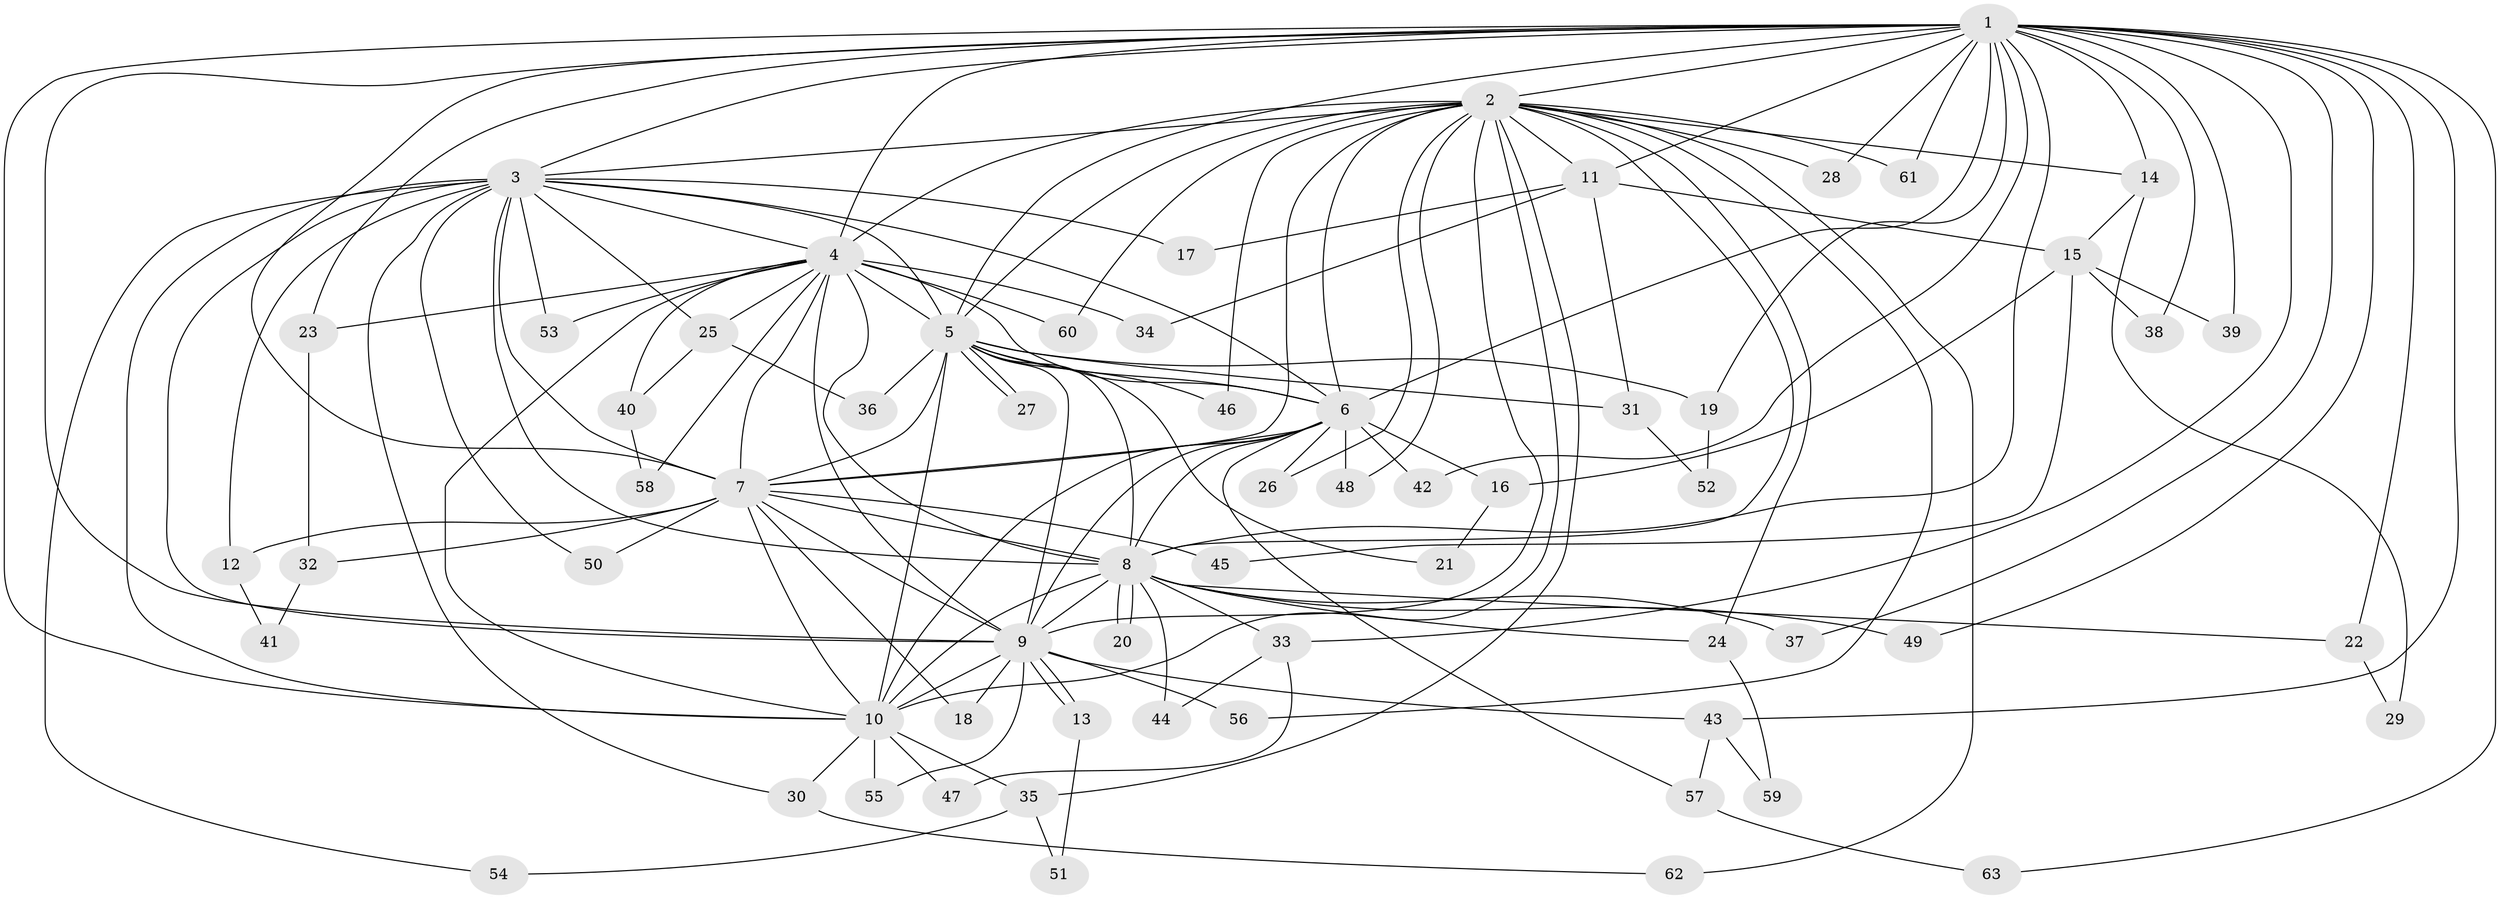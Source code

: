 // coarse degree distribution, {23: 0.023809523809523808, 18: 0.047619047619047616, 13: 0.047619047619047616, 11: 0.023809523809523808, 14: 0.023809523809523808, 10: 0.023809523809523808, 7: 0.023809523809523808, 2: 0.5, 4: 0.09523809523809523, 6: 0.023809523809523808, 3: 0.14285714285714285, 1: 0.023809523809523808}
// Generated by graph-tools (version 1.1) at 2025/41/03/06/25 10:41:42]
// undirected, 63 vertices, 151 edges
graph export_dot {
graph [start="1"]
  node [color=gray90,style=filled];
  1;
  2;
  3;
  4;
  5;
  6;
  7;
  8;
  9;
  10;
  11;
  12;
  13;
  14;
  15;
  16;
  17;
  18;
  19;
  20;
  21;
  22;
  23;
  24;
  25;
  26;
  27;
  28;
  29;
  30;
  31;
  32;
  33;
  34;
  35;
  36;
  37;
  38;
  39;
  40;
  41;
  42;
  43;
  44;
  45;
  46;
  47;
  48;
  49;
  50;
  51;
  52;
  53;
  54;
  55;
  56;
  57;
  58;
  59;
  60;
  61;
  62;
  63;
  1 -- 2;
  1 -- 3;
  1 -- 4;
  1 -- 5;
  1 -- 6;
  1 -- 7;
  1 -- 8;
  1 -- 9;
  1 -- 10;
  1 -- 11;
  1 -- 14;
  1 -- 19;
  1 -- 22;
  1 -- 23;
  1 -- 28;
  1 -- 33;
  1 -- 37;
  1 -- 38;
  1 -- 39;
  1 -- 42;
  1 -- 43;
  1 -- 49;
  1 -- 61;
  1 -- 63;
  2 -- 3;
  2 -- 4;
  2 -- 5;
  2 -- 6;
  2 -- 7;
  2 -- 8;
  2 -- 9;
  2 -- 10;
  2 -- 11;
  2 -- 14;
  2 -- 24;
  2 -- 26;
  2 -- 28;
  2 -- 35;
  2 -- 46;
  2 -- 48;
  2 -- 56;
  2 -- 60;
  2 -- 61;
  2 -- 62;
  3 -- 4;
  3 -- 5;
  3 -- 6;
  3 -- 7;
  3 -- 8;
  3 -- 9;
  3 -- 10;
  3 -- 12;
  3 -- 17;
  3 -- 25;
  3 -- 30;
  3 -- 50;
  3 -- 53;
  3 -- 54;
  4 -- 5;
  4 -- 6;
  4 -- 7;
  4 -- 8;
  4 -- 9;
  4 -- 10;
  4 -- 23;
  4 -- 25;
  4 -- 34;
  4 -- 40;
  4 -- 53;
  4 -- 58;
  4 -- 60;
  5 -- 6;
  5 -- 7;
  5 -- 8;
  5 -- 9;
  5 -- 10;
  5 -- 19;
  5 -- 21;
  5 -- 27;
  5 -- 27;
  5 -- 31;
  5 -- 36;
  5 -- 46;
  6 -- 7;
  6 -- 8;
  6 -- 9;
  6 -- 10;
  6 -- 16;
  6 -- 26;
  6 -- 42;
  6 -- 48;
  6 -- 57;
  7 -- 8;
  7 -- 9;
  7 -- 10;
  7 -- 12;
  7 -- 18;
  7 -- 32;
  7 -- 45;
  7 -- 50;
  8 -- 9;
  8 -- 10;
  8 -- 20;
  8 -- 20;
  8 -- 22;
  8 -- 24;
  8 -- 33;
  8 -- 37;
  8 -- 44;
  8 -- 49;
  9 -- 10;
  9 -- 13;
  9 -- 13;
  9 -- 18;
  9 -- 43;
  9 -- 55;
  9 -- 56;
  10 -- 30;
  10 -- 35;
  10 -- 47;
  10 -- 55;
  11 -- 15;
  11 -- 17;
  11 -- 31;
  11 -- 34;
  12 -- 41;
  13 -- 51;
  14 -- 15;
  14 -- 29;
  15 -- 16;
  15 -- 38;
  15 -- 39;
  15 -- 45;
  16 -- 21;
  19 -- 52;
  22 -- 29;
  23 -- 32;
  24 -- 59;
  25 -- 36;
  25 -- 40;
  30 -- 62;
  31 -- 52;
  32 -- 41;
  33 -- 44;
  33 -- 47;
  35 -- 51;
  35 -- 54;
  40 -- 58;
  43 -- 57;
  43 -- 59;
  57 -- 63;
}

